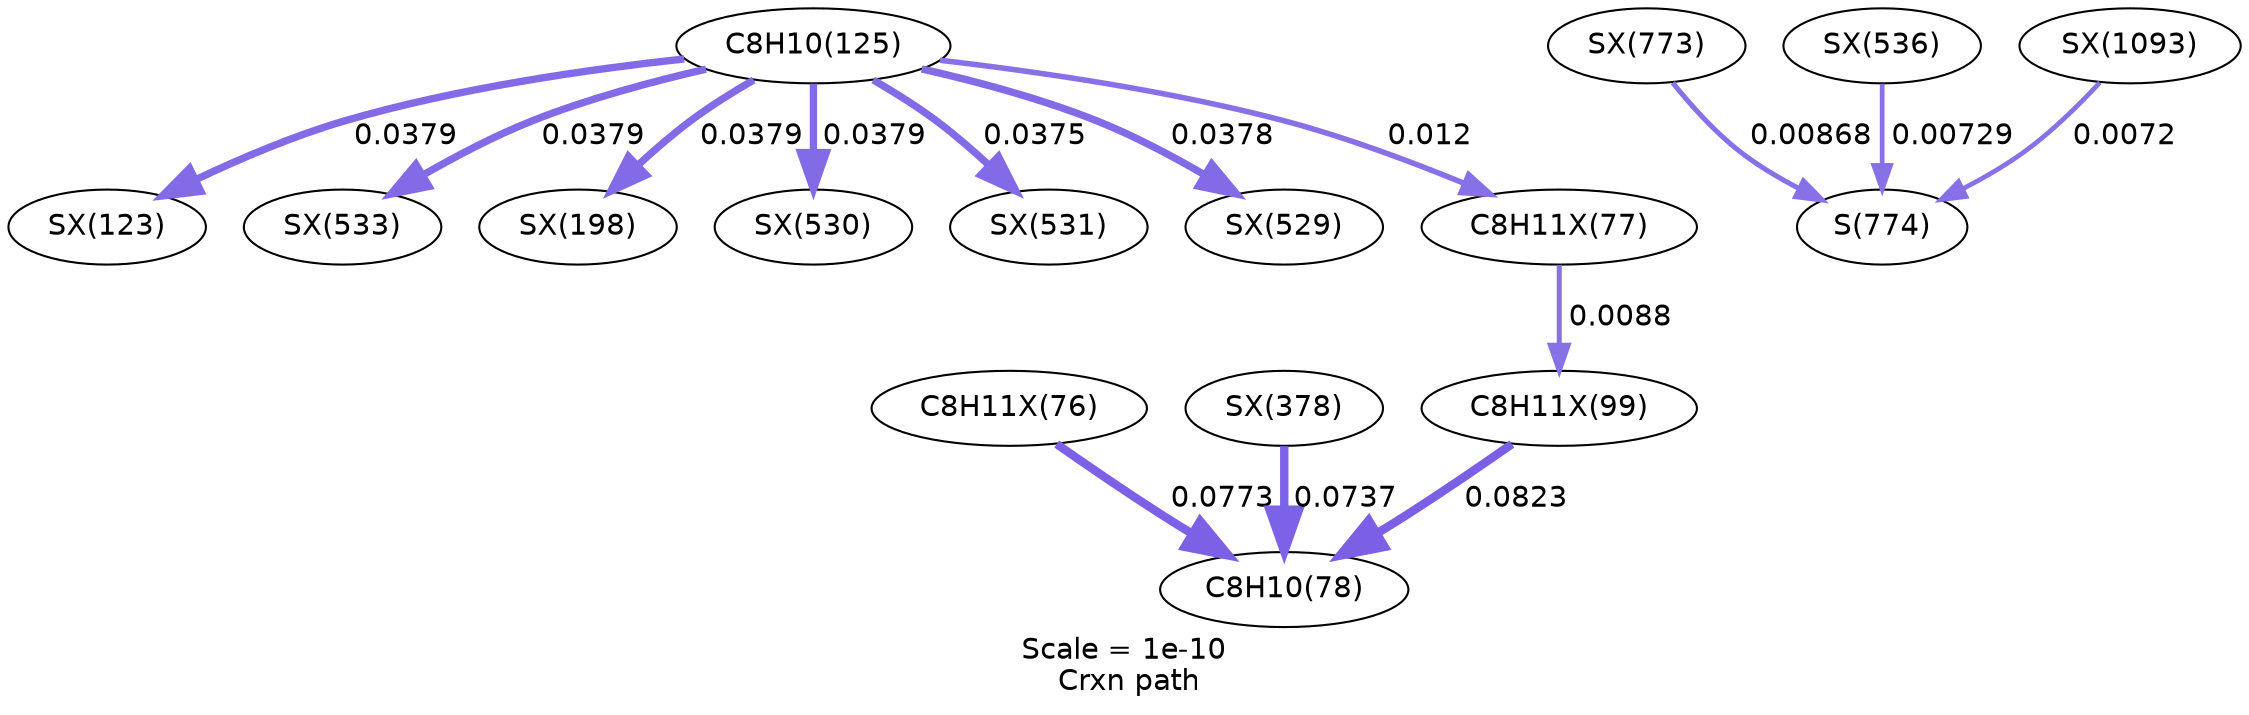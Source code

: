 digraph reaction_paths {
center=1;
s56 -> s12[fontname="Helvetica", style="setlinewidth(4.11)", arrowsize=2.06, color="0.7, 0.582, 0.9"
, label=" 0.0823"];
s50 -> s12[fontname="Helvetica", style="setlinewidth(4.07)", arrowsize=2.03, color="0.7, 0.577, 0.9"
, label=" 0.0773"];
s68 -> s12[fontname="Helvetica", style="setlinewidth(4.03)", arrowsize=2.02, color="0.7, 0.574, 0.9"
, label=" 0.0737"];
s15 -> s58[fontname="Helvetica", style="setlinewidth(3.53)", arrowsize=1.76, color="0.7, 0.538, 0.9"
, label=" 0.0379"];
s15 -> s77[fontname="Helvetica", style="setlinewidth(3.53)", arrowsize=1.76, color="0.7, 0.538, 0.9"
, label=" 0.0379"];
s15 -> s64[fontname="Helvetica", style="setlinewidth(3.53)", arrowsize=1.76, color="0.7, 0.538, 0.9"
, label=" 0.0379"];
s15 -> s74[fontname="Helvetica", style="setlinewidth(3.53)", arrowsize=1.76, color="0.7, 0.538, 0.9"
, label=" 0.0379"];
s15 -> s75[fontname="Helvetica", style="setlinewidth(3.52)", arrowsize=1.76, color="0.7, 0.538, 0.9"
, label=" 0.0375"];
s15 -> s73[fontname="Helvetica", style="setlinewidth(3.53)", arrowsize=1.76, color="0.7, 0.538, 0.9"
, label=" 0.0378"];
s15 -> s51[fontname="Helvetica", style="setlinewidth(2.66)", arrowsize=1.33, color="0.7, 0.512, 0.9"
, label=" 0.012"];
s51 -> s56[fontname="Helvetica", style="setlinewidth(2.43)", arrowsize=1.21, color="0.7, 0.509, 0.9"
, label=" 0.0088"];
s86 -> s25[fontname="Helvetica", style="setlinewidth(2.42)", arrowsize=1.21, color="0.7, 0.509, 0.9"
, label=" 0.00868"];
s78 -> s25[fontname="Helvetica", style="setlinewidth(2.28)", arrowsize=1.14, color="0.7, 0.507, 0.9"
, label=" 0.00729"];
s107 -> s25[fontname="Helvetica", style="setlinewidth(2.28)", arrowsize=1.14, color="0.7, 0.507, 0.9"
, label=" 0.0072"];
s12 [ fontname="Helvetica", label="C8H10(78)"];
s15 [ fontname="Helvetica", label="C8H10(125)"];
s25 [ fontname="Helvetica", label="S(774)"];
s50 [ fontname="Helvetica", label="C8H11X(76)"];
s51 [ fontname="Helvetica", label="C8H11X(77)"];
s56 [ fontname="Helvetica", label="C8H11X(99)"];
s58 [ fontname="Helvetica", label="SX(123)"];
s64 [ fontname="Helvetica", label="SX(198)"];
s68 [ fontname="Helvetica", label="SX(378)"];
s73 [ fontname="Helvetica", label="SX(529)"];
s74 [ fontname="Helvetica", label="SX(530)"];
s75 [ fontname="Helvetica", label="SX(531)"];
s77 [ fontname="Helvetica", label="SX(533)"];
s78 [ fontname="Helvetica", label="SX(536)"];
s86 [ fontname="Helvetica", label="SX(773)"];
s107 [ fontname="Helvetica", label="SX(1093)"];
 label = "Scale = 1e-10\l Crxn path";
 fontname = "Helvetica";
}
